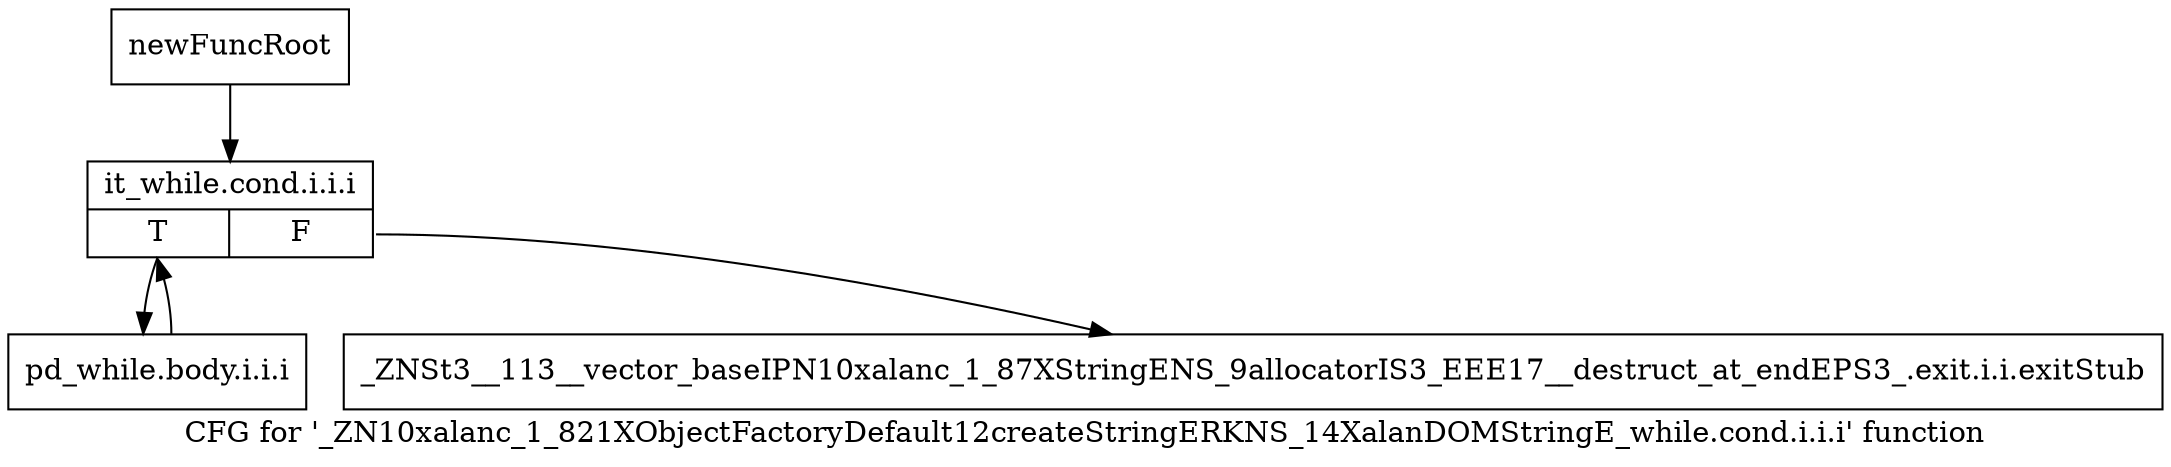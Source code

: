 digraph "CFG for '_ZN10xalanc_1_821XObjectFactoryDefault12createStringERKNS_14XalanDOMStringE_while.cond.i.i.i' function" {
	label="CFG for '_ZN10xalanc_1_821XObjectFactoryDefault12createStringERKNS_14XalanDOMStringE_while.cond.i.i.i' function";

	Node0x9e2c960 [shape=record,label="{newFuncRoot}"];
	Node0x9e2c960 -> Node0x9e2ca00;
	Node0x9e2c9b0 [shape=record,label="{_ZNSt3__113__vector_baseIPN10xalanc_1_87XStringENS_9allocatorIS3_EEE17__destruct_at_endEPS3_.exit.i.i.exitStub}"];
	Node0x9e2ca00 [shape=record,label="{it_while.cond.i.i.i|{<s0>T|<s1>F}}"];
	Node0x9e2ca00:s0 -> Node0x9e2ca50;
	Node0x9e2ca00:s1 -> Node0x9e2c9b0;
	Node0x9e2ca50 [shape=record,label="{pd_while.body.i.i.i}"];
	Node0x9e2ca50 -> Node0x9e2ca00;
}
